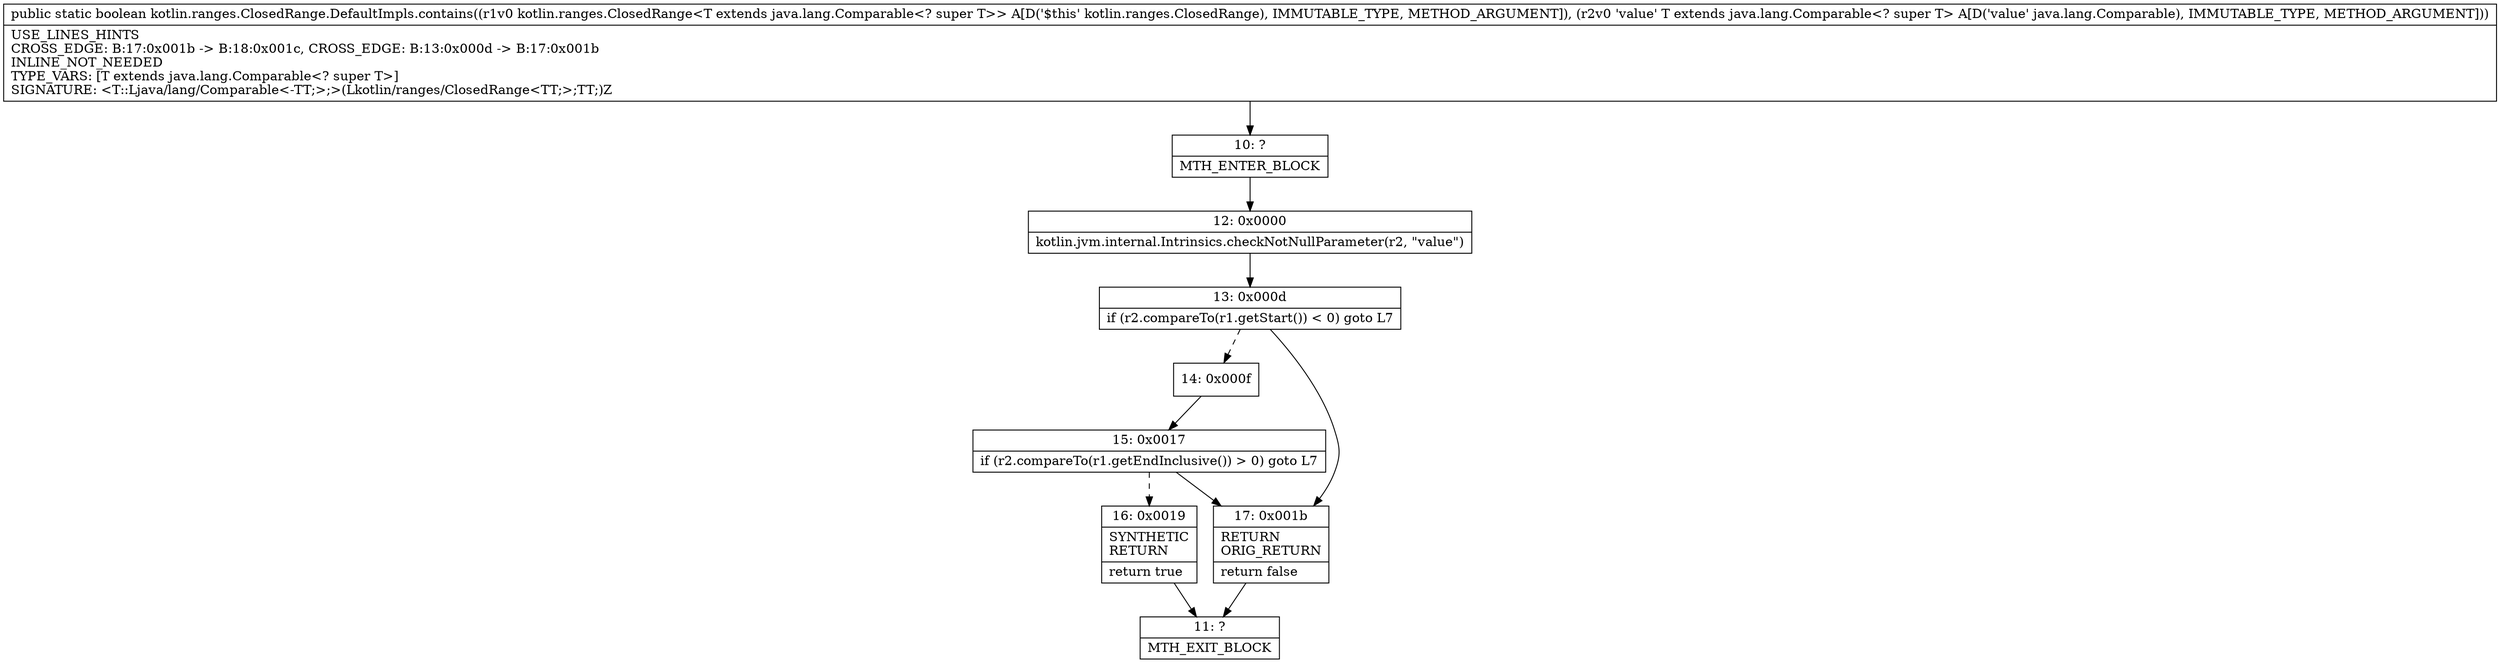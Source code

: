 digraph "CFG forkotlin.ranges.ClosedRange.DefaultImpls.contains(Lkotlin\/ranges\/ClosedRange;Ljava\/lang\/Comparable;)Z" {
Node_10 [shape=record,label="{10\:\ ?|MTH_ENTER_BLOCK\l}"];
Node_12 [shape=record,label="{12\:\ 0x0000|kotlin.jvm.internal.Intrinsics.checkNotNullParameter(r2, \"value\")\l}"];
Node_13 [shape=record,label="{13\:\ 0x000d|if (r2.compareTo(r1.getStart()) \< 0) goto L7\l}"];
Node_14 [shape=record,label="{14\:\ 0x000f}"];
Node_15 [shape=record,label="{15\:\ 0x0017|if (r2.compareTo(r1.getEndInclusive()) \> 0) goto L7\l}"];
Node_16 [shape=record,label="{16\:\ 0x0019|SYNTHETIC\lRETURN\l|return true\l}"];
Node_11 [shape=record,label="{11\:\ ?|MTH_EXIT_BLOCK\l}"];
Node_17 [shape=record,label="{17\:\ 0x001b|RETURN\lORIG_RETURN\l|return false\l}"];
MethodNode[shape=record,label="{public static boolean kotlin.ranges.ClosedRange.DefaultImpls.contains((r1v0 kotlin.ranges.ClosedRange\<T extends java.lang.Comparable\<? super T\>\> A[D('$this' kotlin.ranges.ClosedRange), IMMUTABLE_TYPE, METHOD_ARGUMENT]), (r2v0 'value' T extends java.lang.Comparable\<? super T\> A[D('value' java.lang.Comparable), IMMUTABLE_TYPE, METHOD_ARGUMENT]))  | USE_LINES_HINTS\lCROSS_EDGE: B:17:0x001b \-\> B:18:0x001c, CROSS_EDGE: B:13:0x000d \-\> B:17:0x001b\lINLINE_NOT_NEEDED\lTYPE_VARS: [T extends java.lang.Comparable\<? super T\>]\lSIGNATURE: \<T::Ljava\/lang\/Comparable\<\-TT;\>;\>(Lkotlin\/ranges\/ClosedRange\<TT;\>;TT;)Z\l}"];
MethodNode -> Node_10;Node_10 -> Node_12;
Node_12 -> Node_13;
Node_13 -> Node_14[style=dashed];
Node_13 -> Node_17;
Node_14 -> Node_15;
Node_15 -> Node_16[style=dashed];
Node_15 -> Node_17;
Node_16 -> Node_11;
Node_17 -> Node_11;
}

